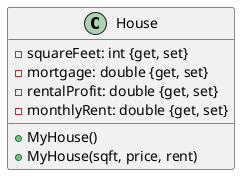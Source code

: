 @startuml
class House {

-squareFeet: int {get, set}
-mortgage: double {get, set}
-rentalProfit: double {get, set}
-monthlyRent: double {get, set}

+MyHouse()
+MyHouse(sqft, price, rent)
}
@enduml